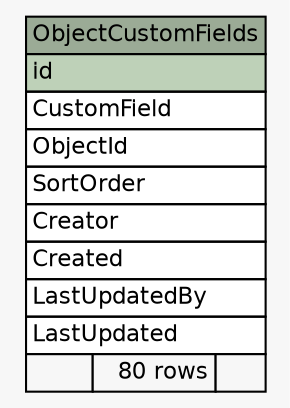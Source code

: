 // dot 2.28.0 on Linux 3.2.21-1.32.6.amzn1.x86_64
// SchemaSpy rev 590
digraph "ObjectCustomFields" {
  graph [
    rankdir="RL"
    bgcolor="#f7f7f7"
    nodesep="0.18"
    ranksep="0.46"
    fontname="Helvetica"
    fontsize="11"
  ];
  node [
    fontname="Helvetica"
    fontsize="11"
    shape="plaintext"
  ];
  edge [
    arrowsize="0.8"
  ];
  "ObjectCustomFields" [
    label=<
    <TABLE BORDER="0" CELLBORDER="1" CELLSPACING="0" BGCOLOR="#ffffff">
      <TR><TD COLSPAN="3" BGCOLOR="#9bab96" ALIGN="CENTER">ObjectCustomFields</TD></TR>
      <TR><TD PORT="id" COLSPAN="3" BGCOLOR="#bed1b8" ALIGN="LEFT">id</TD></TR>
      <TR><TD PORT="CustomField" COLSPAN="3" ALIGN="LEFT">CustomField</TD></TR>
      <TR><TD PORT="ObjectId" COLSPAN="3" ALIGN="LEFT">ObjectId</TD></TR>
      <TR><TD PORT="SortOrder" COLSPAN="3" ALIGN="LEFT">SortOrder</TD></TR>
      <TR><TD PORT="Creator" COLSPAN="3" ALIGN="LEFT">Creator</TD></TR>
      <TR><TD PORT="Created" COLSPAN="3" ALIGN="LEFT">Created</TD></TR>
      <TR><TD PORT="LastUpdatedBy" COLSPAN="3" ALIGN="LEFT">LastUpdatedBy</TD></TR>
      <TR><TD PORT="LastUpdated" COLSPAN="3" ALIGN="LEFT">LastUpdated</TD></TR>
      <TR><TD ALIGN="LEFT" BGCOLOR="#f7f7f7">  </TD><TD ALIGN="RIGHT" BGCOLOR="#f7f7f7">80 rows</TD><TD ALIGN="RIGHT" BGCOLOR="#f7f7f7">  </TD></TR>
    </TABLE>>
    URL="tables/ObjectCustomFields.html"
    tooltip="ObjectCustomFields"
  ];
}
